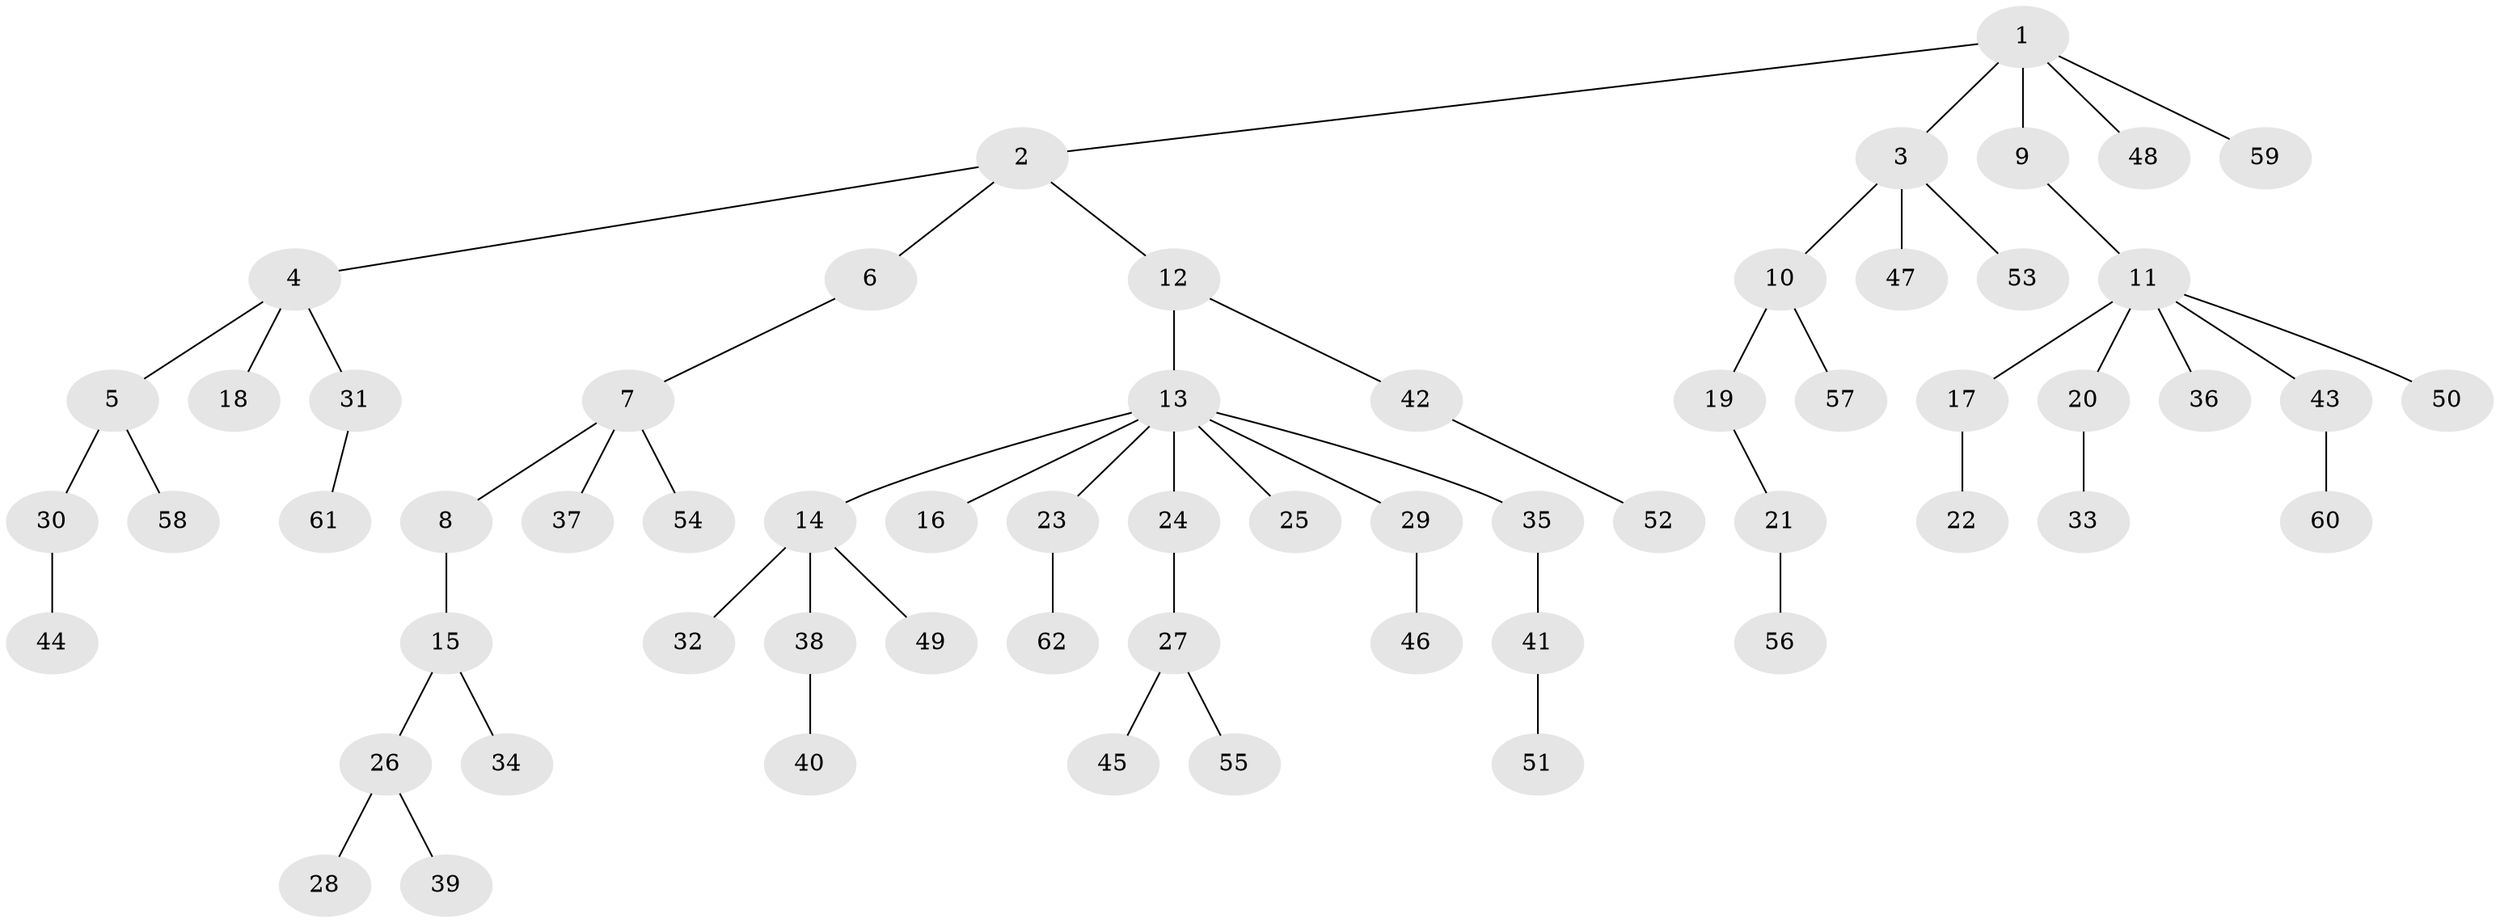 // coarse degree distribution, {7: 0.023255813953488372, 4: 0.06976744186046512, 3: 0.06976744186046512, 2: 0.2558139534883721, 10: 0.023255813953488372, 1: 0.5581395348837209}
// Generated by graph-tools (version 1.1) at 2025/19/03/04/25 18:19:06]
// undirected, 62 vertices, 61 edges
graph export_dot {
graph [start="1"]
  node [color=gray90,style=filled];
  1;
  2;
  3;
  4;
  5;
  6;
  7;
  8;
  9;
  10;
  11;
  12;
  13;
  14;
  15;
  16;
  17;
  18;
  19;
  20;
  21;
  22;
  23;
  24;
  25;
  26;
  27;
  28;
  29;
  30;
  31;
  32;
  33;
  34;
  35;
  36;
  37;
  38;
  39;
  40;
  41;
  42;
  43;
  44;
  45;
  46;
  47;
  48;
  49;
  50;
  51;
  52;
  53;
  54;
  55;
  56;
  57;
  58;
  59;
  60;
  61;
  62;
  1 -- 2;
  1 -- 3;
  1 -- 9;
  1 -- 48;
  1 -- 59;
  2 -- 4;
  2 -- 6;
  2 -- 12;
  3 -- 10;
  3 -- 47;
  3 -- 53;
  4 -- 5;
  4 -- 18;
  4 -- 31;
  5 -- 30;
  5 -- 58;
  6 -- 7;
  7 -- 8;
  7 -- 37;
  7 -- 54;
  8 -- 15;
  9 -- 11;
  10 -- 19;
  10 -- 57;
  11 -- 17;
  11 -- 20;
  11 -- 36;
  11 -- 43;
  11 -- 50;
  12 -- 13;
  12 -- 42;
  13 -- 14;
  13 -- 16;
  13 -- 23;
  13 -- 24;
  13 -- 25;
  13 -- 29;
  13 -- 35;
  14 -- 32;
  14 -- 38;
  14 -- 49;
  15 -- 26;
  15 -- 34;
  17 -- 22;
  19 -- 21;
  20 -- 33;
  21 -- 56;
  23 -- 62;
  24 -- 27;
  26 -- 28;
  26 -- 39;
  27 -- 45;
  27 -- 55;
  29 -- 46;
  30 -- 44;
  31 -- 61;
  35 -- 41;
  38 -- 40;
  41 -- 51;
  42 -- 52;
  43 -- 60;
}
